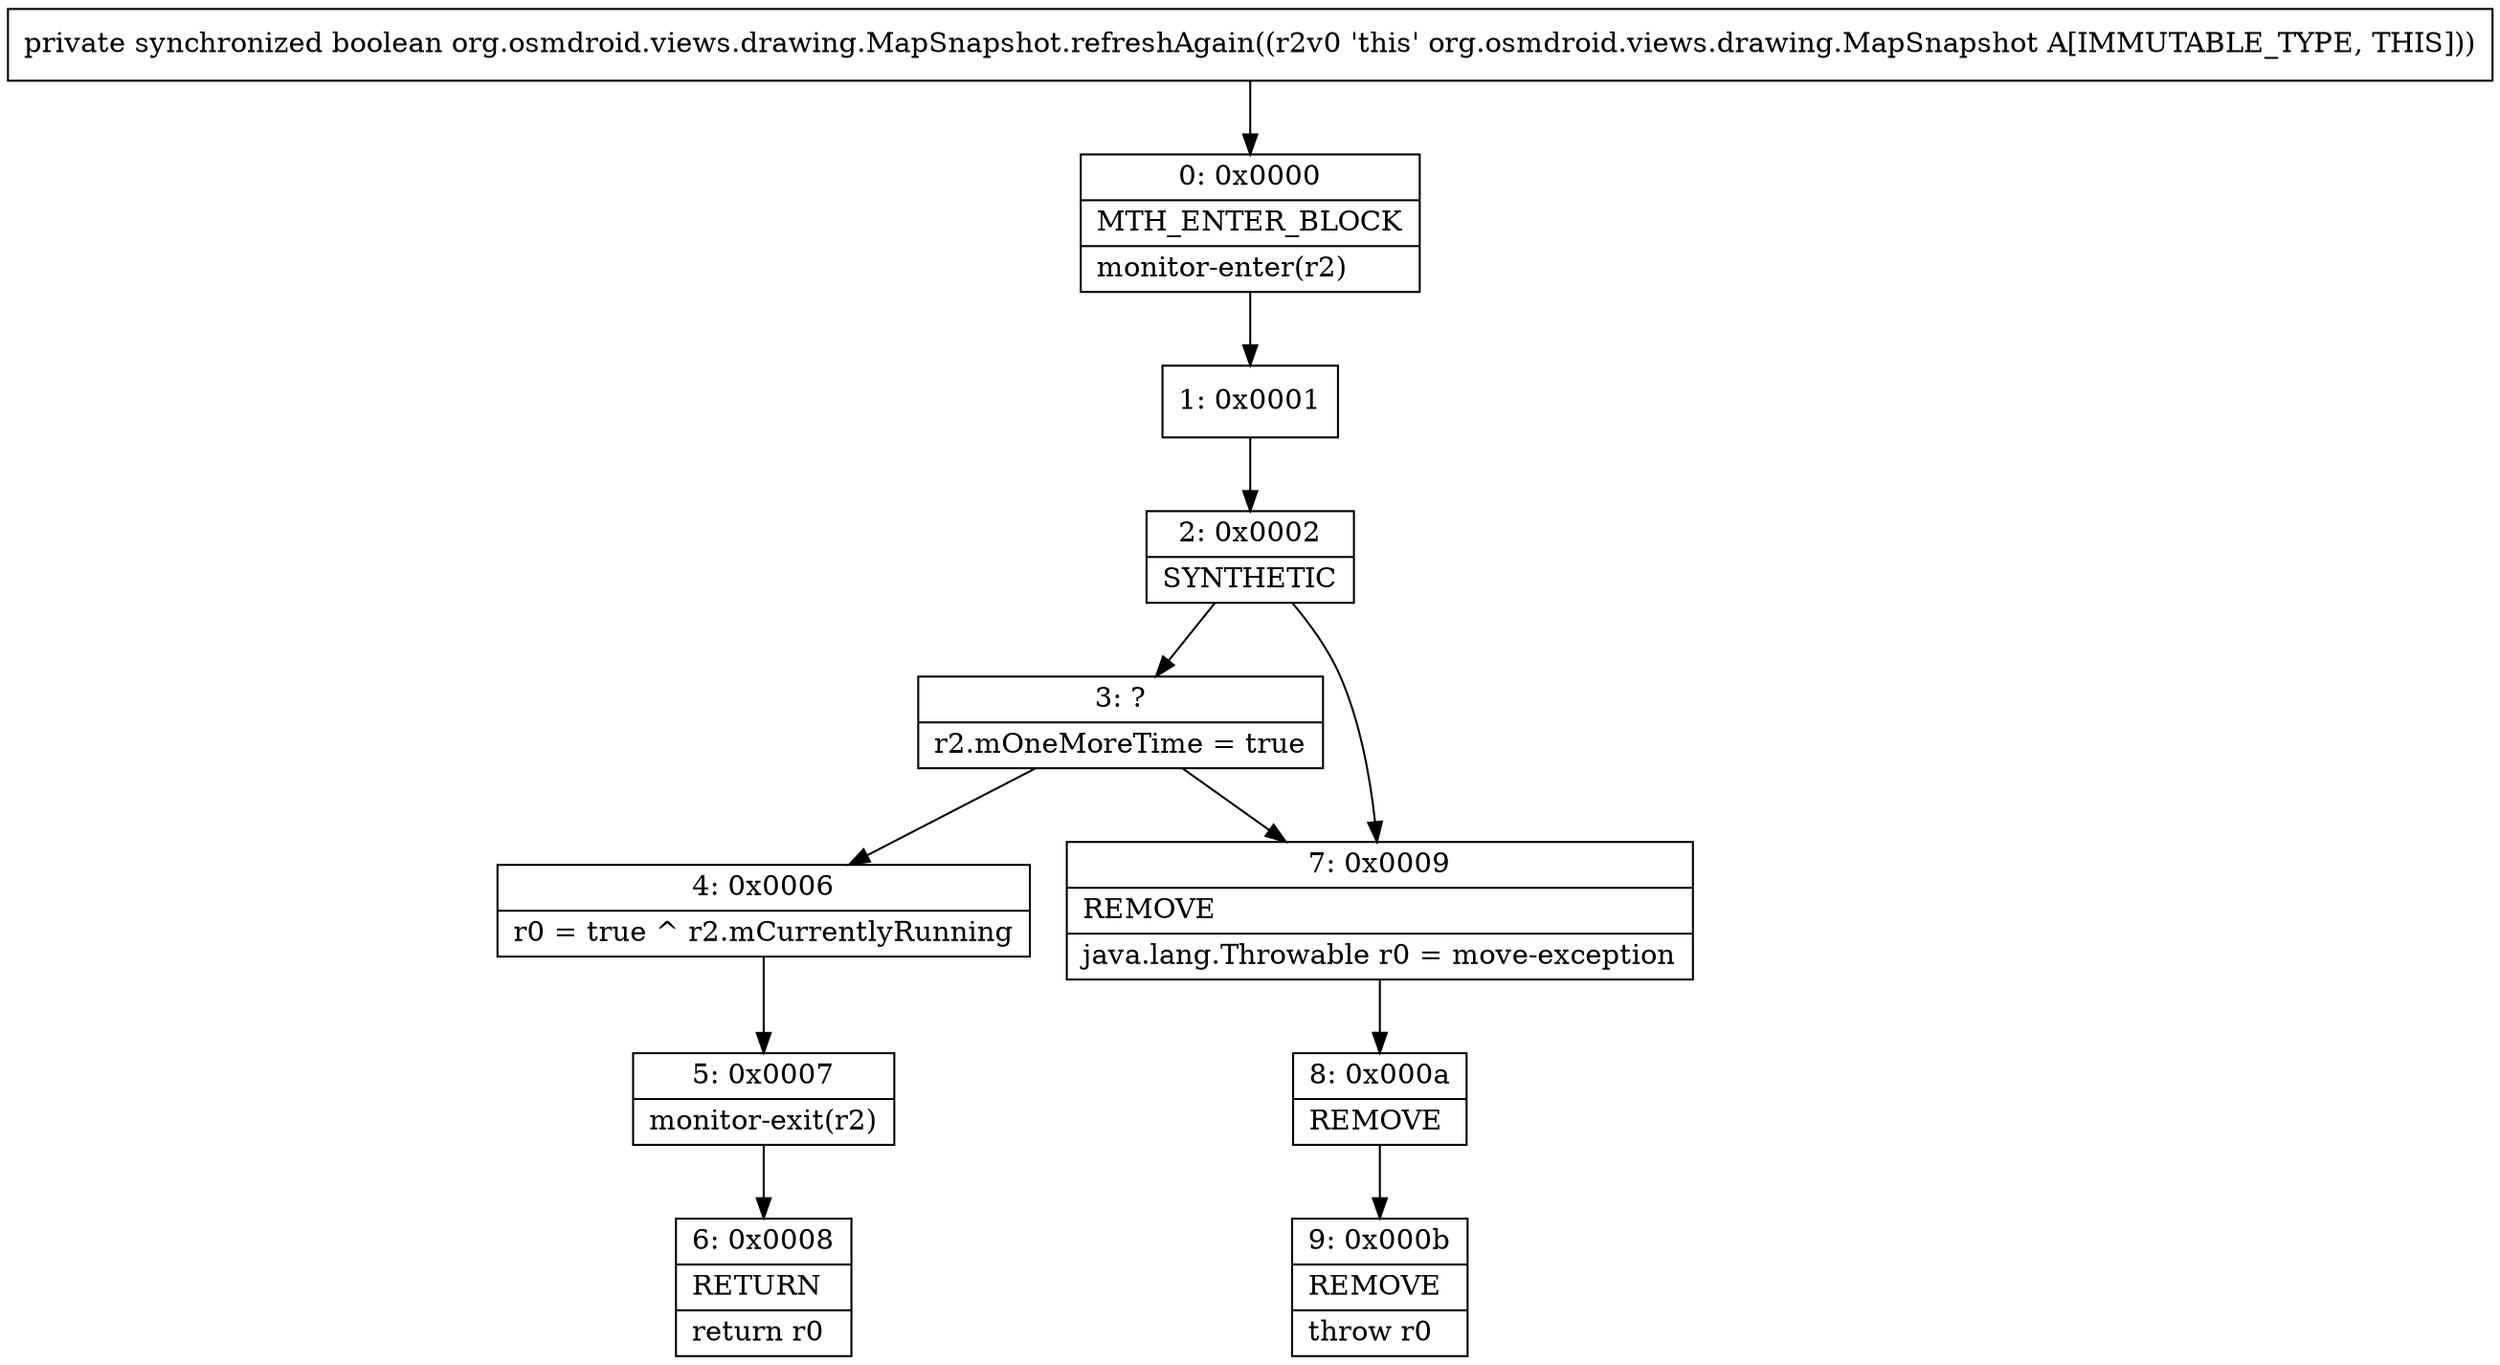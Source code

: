 digraph "CFG fororg.osmdroid.views.drawing.MapSnapshot.refreshAgain()Z" {
Node_0 [shape=record,label="{0\:\ 0x0000|MTH_ENTER_BLOCK\l|monitor\-enter(r2)\l}"];
Node_1 [shape=record,label="{1\:\ 0x0001}"];
Node_2 [shape=record,label="{2\:\ 0x0002|SYNTHETIC\l}"];
Node_3 [shape=record,label="{3\:\ ?|r2.mOneMoreTime = true\l}"];
Node_4 [shape=record,label="{4\:\ 0x0006|r0 = true ^ r2.mCurrentlyRunning\l}"];
Node_5 [shape=record,label="{5\:\ 0x0007|monitor\-exit(r2)\l}"];
Node_6 [shape=record,label="{6\:\ 0x0008|RETURN\l|return r0\l}"];
Node_7 [shape=record,label="{7\:\ 0x0009|REMOVE\l|java.lang.Throwable r0 = move\-exception\l}"];
Node_8 [shape=record,label="{8\:\ 0x000a|REMOVE\l}"];
Node_9 [shape=record,label="{9\:\ 0x000b|REMOVE\l|throw r0\l}"];
MethodNode[shape=record,label="{private synchronized boolean org.osmdroid.views.drawing.MapSnapshot.refreshAgain((r2v0 'this' org.osmdroid.views.drawing.MapSnapshot A[IMMUTABLE_TYPE, THIS])) }"];
MethodNode -> Node_0;
Node_0 -> Node_1;
Node_1 -> Node_2;
Node_2 -> Node_3;
Node_2 -> Node_7;
Node_3 -> Node_4;
Node_3 -> Node_7;
Node_4 -> Node_5;
Node_5 -> Node_6;
Node_7 -> Node_8;
Node_8 -> Node_9;
}

